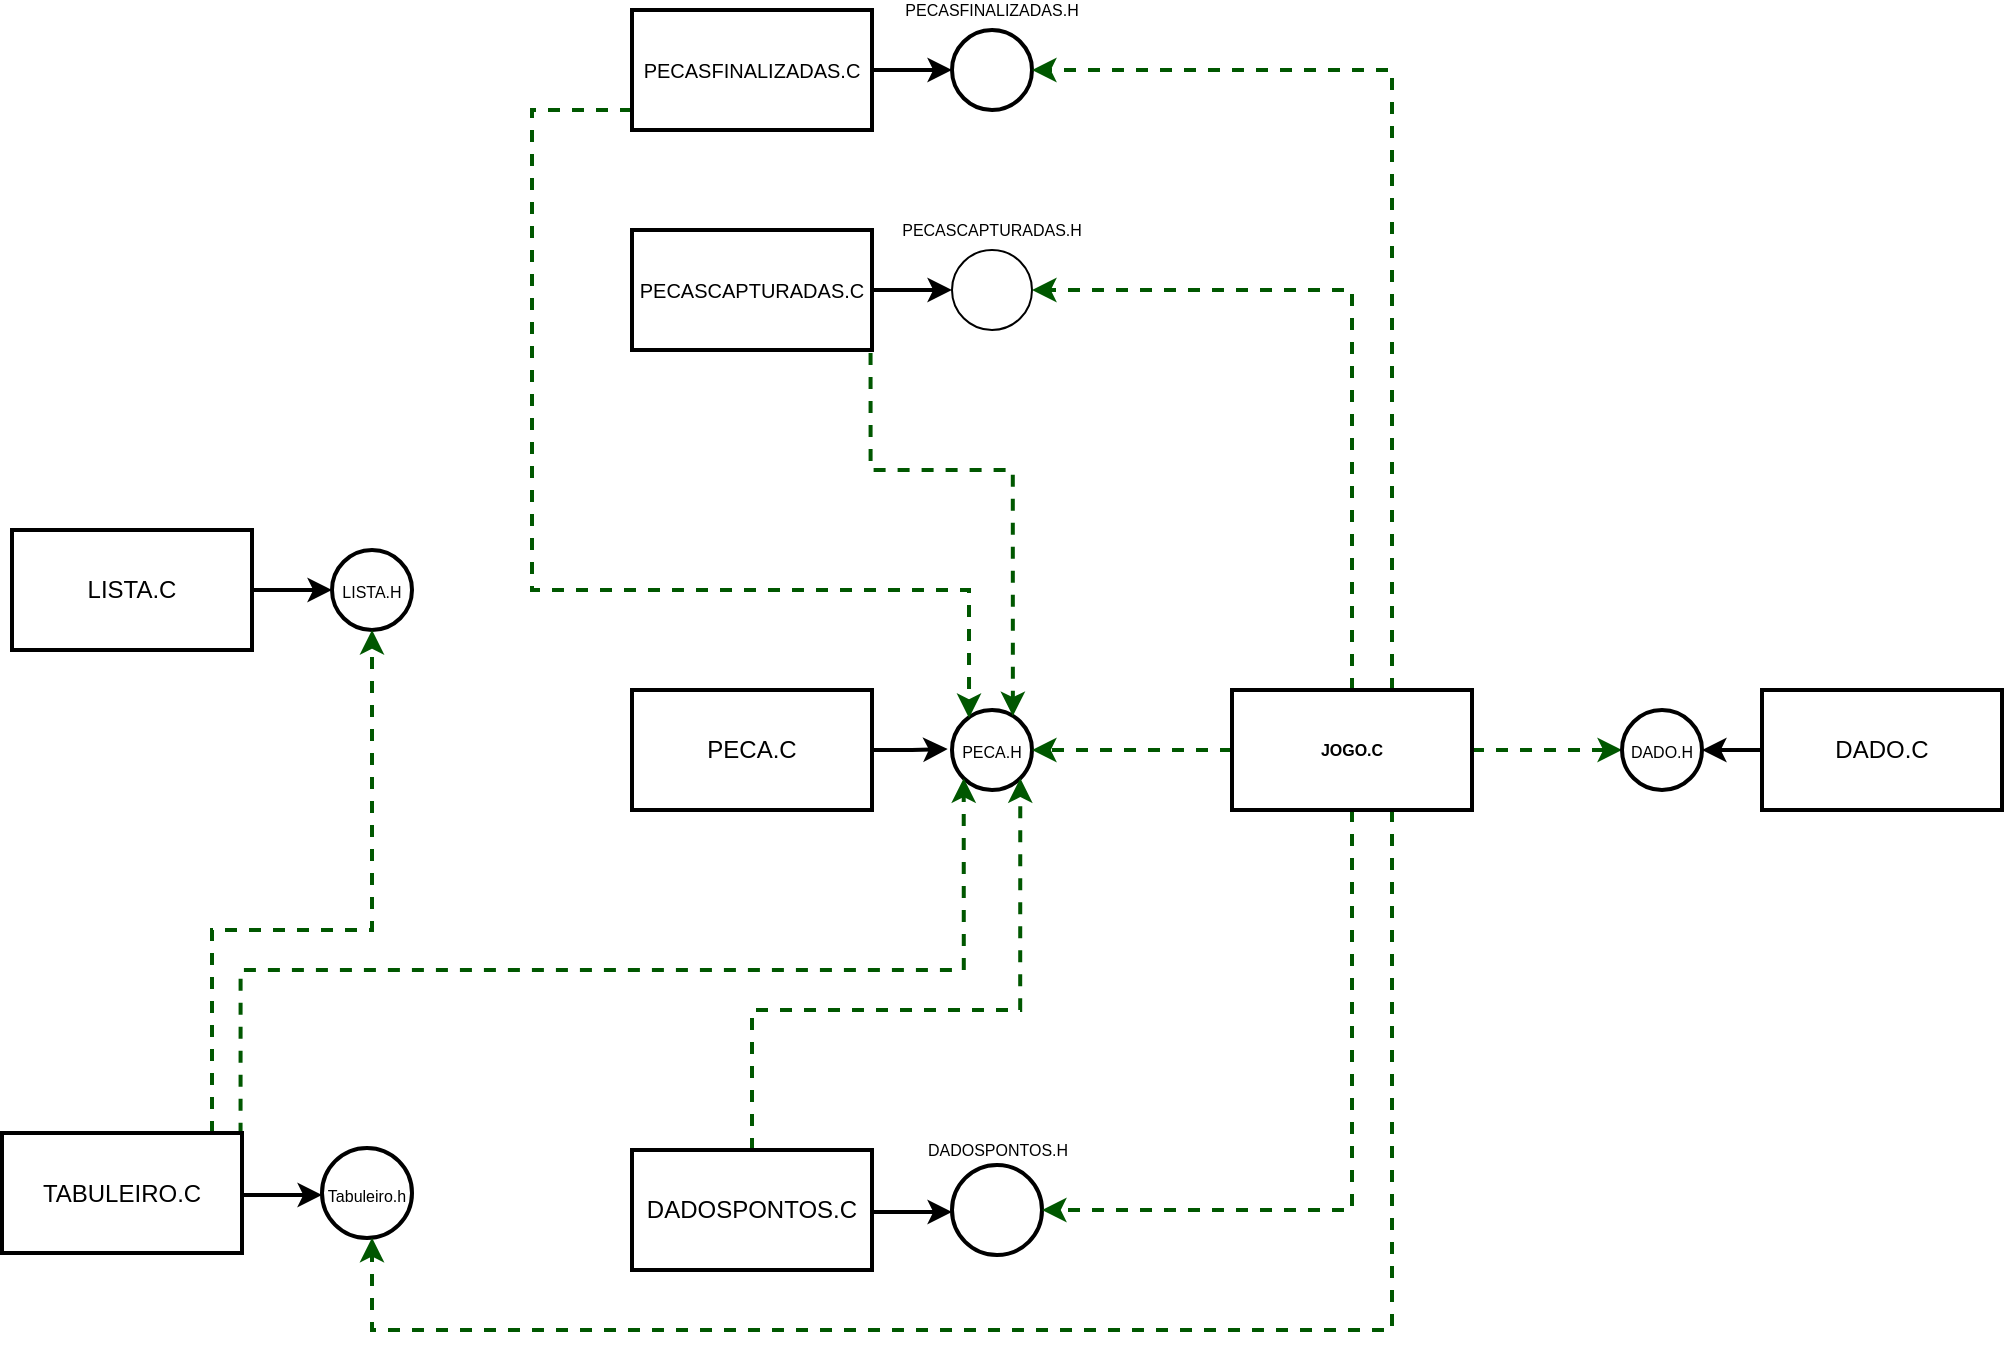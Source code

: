 <mxfile version="10.6.7" type="device"><diagram id="5xjHk25aoP0zAZeUJrbe" name="Page-1"><mxGraphModel dx="1989" dy="596" grid="1" gridSize="10" guides="1" tooltips="1" connect="1" arrows="1" fold="1" page="1" pageScale="1" pageWidth="827" pageHeight="1169" math="0" shadow="0"><root><mxCell id="0"/><mxCell id="1" parent="0"/><mxCell id="1BDd9zqkS4wAihB7IDRy-3" style="edgeStyle=orthogonalEdgeStyle;rounded=0;orthogonalLoop=1;jettySize=auto;html=1;entryX=-0.054;entryY=0.489;entryDx=0;entryDy=0;entryPerimeter=0;strokeWidth=2;" edge="1" parent="1" source="1BDd9zqkS4wAihB7IDRy-1" target="1BDd9zqkS4wAihB7IDRy-2"><mxGeometry relative="1" as="geometry"><mxPoint x="200" y="430" as="targetPoint"/></mxGeometry></mxCell><mxCell id="1BDd9zqkS4wAihB7IDRy-1" value="PECA.C" style="rounded=0;whiteSpace=wrap;html=1;strokeWidth=2;" vertex="1" parent="1"><mxGeometry x="50" y="400" width="120" height="60" as="geometry"/></mxCell><mxCell id="1BDd9zqkS4wAihB7IDRy-2" value="&lt;font style=&quot;font-size: 8px&quot;&gt;PECA.H&lt;/font&gt;" style="ellipse;whiteSpace=wrap;html=1;aspect=fixed;strokeWidth=2;" vertex="1" parent="1"><mxGeometry x="210" y="410" width="40" height="40" as="geometry"/></mxCell><mxCell id="1BDd9zqkS4wAihB7IDRy-4" style="edgeStyle=orthogonalEdgeStyle;rounded=0;orthogonalLoop=1;jettySize=auto;html=1;strokeWidth=2;" edge="1" parent="1" source="1BDd9zqkS4wAihB7IDRy-5" target="1BDd9zqkS4wAihB7IDRy-6"><mxGeometry relative="1" as="geometry"/></mxCell><mxCell id="1BDd9zqkS4wAihB7IDRy-5" value="LISTA.C" style="rounded=0;whiteSpace=wrap;html=1;strokeWidth=2;" vertex="1" parent="1"><mxGeometry x="-260" y="320" width="120" height="60" as="geometry"/></mxCell><mxCell id="1BDd9zqkS4wAihB7IDRy-6" value="&lt;font style=&quot;font-size: 8px&quot;&gt;LISTA.H&lt;/font&gt;&lt;br&gt;" style="ellipse;whiteSpace=wrap;html=1;aspect=fixed;strokeWidth=2;" vertex="1" parent="1"><mxGeometry x="-100" y="330" width="40" height="40" as="geometry"/></mxCell><mxCell id="1BDd9zqkS4wAihB7IDRy-7" style="edgeStyle=orthogonalEdgeStyle;rounded=0;orthogonalLoop=1;jettySize=auto;html=1;strokeWidth=2;" edge="1" parent="1" source="1BDd9zqkS4wAihB7IDRy-8" target="1BDd9zqkS4wAihB7IDRy-9"><mxGeometry relative="1" as="geometry"><Array as="points"><mxPoint x="-115" y="652.5"/><mxPoint x="-115" y="652.5"/></Array></mxGeometry></mxCell><mxCell id="1BDd9zqkS4wAihB7IDRy-49" style="edgeStyle=orthogonalEdgeStyle;rounded=0;orthogonalLoop=1;jettySize=auto;html=1;entryX=0.5;entryY=1;entryDx=0;entryDy=0;dashed=1;fontSize=8;strokeWidth=2;fillColor=#008a00;strokeColor=#005700;" edge="1" parent="1" source="1BDd9zqkS4wAihB7IDRy-8" target="1BDd9zqkS4wAihB7IDRy-6"><mxGeometry relative="1" as="geometry"><Array as="points"><mxPoint x="-160" y="520"/><mxPoint x="-80" y="520"/></Array></mxGeometry></mxCell><mxCell id="1BDd9zqkS4wAihB7IDRy-50" style="edgeStyle=orthogonalEdgeStyle;rounded=0;orthogonalLoop=1;jettySize=auto;html=1;dashed=1;fontSize=8;exitX=0.994;exitY=0.014;exitDx=0;exitDy=0;exitPerimeter=0;entryX=0;entryY=1;entryDx=0;entryDy=0;strokeWidth=2;fillColor=#008a00;strokeColor=#005700;" edge="1" parent="1" source="1BDd9zqkS4wAihB7IDRy-8" target="1BDd9zqkS4wAihB7IDRy-2"><mxGeometry relative="1" as="geometry"><mxPoint x="216" y="450" as="targetPoint"/><Array as="points"><mxPoint x="-146" y="540"/><mxPoint x="216" y="540"/></Array></mxGeometry></mxCell><mxCell id="1BDd9zqkS4wAihB7IDRy-8" value="TABULEIRO.C" style="rounded=0;whiteSpace=wrap;html=1;strokeWidth=2;" vertex="1" parent="1"><mxGeometry x="-265" y="621.5" width="120" height="60" as="geometry"/></mxCell><mxCell id="1BDd9zqkS4wAihB7IDRy-9" value="&lt;font style=&quot;font-size: 8px&quot;&gt;Tabuleiro.h&lt;/font&gt;&lt;br&gt;" style="ellipse;whiteSpace=wrap;html=1;aspect=fixed;strokeWidth=2;" vertex="1" parent="1"><mxGeometry x="-105" y="629" width="45" height="45" as="geometry"/></mxCell><mxCell id="1BDd9zqkS4wAihB7IDRy-16" style="edgeStyle=orthogonalEdgeStyle;rounded=0;orthogonalLoop=1;jettySize=auto;html=1;strokeWidth=2;" edge="1" parent="1" source="1BDd9zqkS4wAihB7IDRy-17" target="1BDd9zqkS4wAihB7IDRy-18"><mxGeometry relative="1" as="geometry"><Array as="points"><mxPoint x="200" y="661"/><mxPoint x="200" y="661"/></Array></mxGeometry></mxCell><mxCell id="1BDd9zqkS4wAihB7IDRy-53" style="edgeStyle=orthogonalEdgeStyle;rounded=0;orthogonalLoop=1;jettySize=auto;html=1;dashed=1;fontSize=8;entryX=1;entryY=1;entryDx=0;entryDy=0;strokeWidth=2;fillColor=#008a00;strokeColor=#005700;" edge="1" parent="1" source="1BDd9zqkS4wAihB7IDRy-17" target="1BDd9zqkS4wAihB7IDRy-2"><mxGeometry relative="1" as="geometry"><mxPoint x="244" y="450" as="targetPoint"/><Array as="points"><mxPoint x="110" y="560"/><mxPoint x="244" y="560"/></Array></mxGeometry></mxCell><mxCell id="1BDd9zqkS4wAihB7IDRy-17" value="DADOSPONTOS.C" style="rounded=0;whiteSpace=wrap;html=1;strokeWidth=2;" vertex="1" parent="1"><mxGeometry x="50" y="630" width="120" height="60" as="geometry"/></mxCell><mxCell id="1BDd9zqkS4wAihB7IDRy-18" value="" style="ellipse;whiteSpace=wrap;html=1;aspect=fixed;strokeWidth=2;" vertex="1" parent="1"><mxGeometry x="210" y="637.5" width="45" height="45" as="geometry"/></mxCell><mxCell id="1BDd9zqkS4wAihB7IDRy-19" style="edgeStyle=orthogonalEdgeStyle;rounded=0;orthogonalLoop=1;jettySize=auto;html=1;strokeWidth=2;" edge="1" parent="1" source="1BDd9zqkS4wAihB7IDRy-20" target="1BDd9zqkS4wAihB7IDRy-21"><mxGeometry relative="1" as="geometry"/></mxCell><mxCell id="1BDd9zqkS4wAihB7IDRy-48" style="edgeStyle=orthogonalEdgeStyle;rounded=0;orthogonalLoop=1;jettySize=auto;html=1;fontSize=8;exitX=0.994;exitY=1.025;exitDx=0;exitDy=0;exitPerimeter=0;dashed=1;entryX=0.761;entryY=0.076;entryDx=0;entryDy=0;entryPerimeter=0;strokeWidth=2;fillColor=#008a00;strokeColor=#005700;" edge="1" parent="1" source="1BDd9zqkS4wAihB7IDRy-20" target="1BDd9zqkS4wAihB7IDRy-2"><mxGeometry relative="1" as="geometry"><mxPoint x="240" y="410" as="targetPoint"/><Array as="points"><mxPoint x="169" y="290"/><mxPoint x="240" y="290"/></Array></mxGeometry></mxCell><mxCell id="1BDd9zqkS4wAihB7IDRy-20" value="&lt;font style=&quot;font-size: 10px&quot;&gt;PECASCAPTURADAS.C&lt;/font&gt;" style="rounded=0;whiteSpace=wrap;html=1;strokeWidth=2;" vertex="1" parent="1"><mxGeometry x="50" y="170" width="120" height="60" as="geometry"/></mxCell><mxCell id="1BDd9zqkS4wAihB7IDRy-21" value="" style="ellipse;whiteSpace=wrap;html=1;aspect=fixed;" vertex="1" parent="1"><mxGeometry x="210" y="180" width="40" height="40" as="geometry"/></mxCell><mxCell id="1BDd9zqkS4wAihB7IDRy-22" value="PECASCAPTURADAS.H" style="text;html=1;strokeColor=none;fillColor=none;align=center;verticalAlign=middle;whiteSpace=wrap;rounded=0;fontSize=8;" vertex="1" parent="1"><mxGeometry x="200" y="170" width="60" as="geometry"/></mxCell><mxCell id="1BDd9zqkS4wAihB7IDRy-31" style="edgeStyle=orthogonalEdgeStyle;rounded=0;orthogonalLoop=1;jettySize=auto;html=1;strokeWidth=2;" edge="1" parent="1" source="1BDd9zqkS4wAihB7IDRy-32" target="1BDd9zqkS4wAihB7IDRy-33"><mxGeometry relative="1" as="geometry"/></mxCell><mxCell id="1BDd9zqkS4wAihB7IDRy-64" style="edgeStyle=orthogonalEdgeStyle;rounded=0;orthogonalLoop=1;jettySize=auto;html=1;dashed=1;fontSize=8;entryX=0.213;entryY=0.1;entryDx=0;entryDy=0;entryPerimeter=0;strokeWidth=2;fillColor=#008a00;strokeColor=#005700;" edge="1" parent="1" source="1BDd9zqkS4wAihB7IDRy-32" target="1BDd9zqkS4wAihB7IDRy-2"><mxGeometry relative="1" as="geometry"><mxPoint x="230" y="410" as="targetPoint"/><Array as="points"><mxPoint y="110"/><mxPoint y="350"/><mxPoint x="218" y="350"/></Array></mxGeometry></mxCell><mxCell id="1BDd9zqkS4wAihB7IDRy-32" value="&lt;font style=&quot;font-size: 10px&quot;&gt;PECASFINALIZADAS.C&lt;/font&gt;" style="rounded=0;whiteSpace=wrap;html=1;strokeWidth=2;" vertex="1" parent="1"><mxGeometry x="50" y="60" width="120" height="60" as="geometry"/></mxCell><mxCell id="1BDd9zqkS4wAihB7IDRy-33" value="" style="ellipse;whiteSpace=wrap;html=1;aspect=fixed;strokeWidth=2;" vertex="1" parent="1"><mxGeometry x="210" y="70" width="40" height="40" as="geometry"/></mxCell><mxCell id="1BDd9zqkS4wAihB7IDRy-34" value="PECASFINALIZADAS.H" style="text;html=1;strokeColor=none;fillColor=none;align=center;verticalAlign=middle;whiteSpace=wrap;rounded=0;fontSize=8;" vertex="1" parent="1"><mxGeometry x="200" y="60" width="60" as="geometry"/></mxCell><mxCell id="1BDd9zqkS4wAihB7IDRy-52" style="edgeStyle=orthogonalEdgeStyle;rounded=0;orthogonalLoop=1;jettySize=auto;html=1;dashed=1;fontSize=8;entryX=1;entryY=0.5;entryDx=0;entryDy=0;strokeWidth=2;fillColor=#008a00;strokeColor=#005700;" edge="1" parent="1" source="1BDd9zqkS4wAihB7IDRy-35" target="1BDd9zqkS4wAihB7IDRy-2"><mxGeometry relative="1" as="geometry"><mxPoint x="260" y="430" as="targetPoint"/><Array as="points"/></mxGeometry></mxCell><mxCell id="1BDd9zqkS4wAihB7IDRy-58" style="edgeStyle=orthogonalEdgeStyle;rounded=0;orthogonalLoop=1;jettySize=auto;html=1;entryX=1;entryY=0.5;entryDx=0;entryDy=0;dashed=1;fontSize=8;strokeWidth=2;fillColor=#008a00;strokeColor=#005700;" edge="1" parent="1" source="1BDd9zqkS4wAihB7IDRy-35" target="1BDd9zqkS4wAihB7IDRy-18"><mxGeometry relative="1" as="geometry"><Array as="points"><mxPoint x="410" y="660"/></Array></mxGeometry></mxCell><mxCell id="1BDd9zqkS4wAihB7IDRy-59" style="edgeStyle=orthogonalEdgeStyle;rounded=0;orthogonalLoop=1;jettySize=auto;html=1;dashed=1;fontSize=8;strokeWidth=2;fillColor=#008a00;strokeColor=#005700;" edge="1" parent="1" source="1BDd9zqkS4wAihB7IDRy-35" target="1BDd9zqkS4wAihB7IDRy-9"><mxGeometry relative="1" as="geometry"><mxPoint x="-80" y="680" as="targetPoint"/><Array as="points"><mxPoint x="430" y="720"/><mxPoint x="-80" y="720"/></Array></mxGeometry></mxCell><mxCell id="1BDd9zqkS4wAihB7IDRy-60" style="edgeStyle=orthogonalEdgeStyle;rounded=0;orthogonalLoop=1;jettySize=auto;html=1;entryX=1;entryY=0.5;entryDx=0;entryDy=0;dashed=1;fontSize=8;strokeWidth=2;fillColor=#008a00;strokeColor=#005700;" edge="1" parent="1" source="1BDd9zqkS4wAihB7IDRy-35" target="1BDd9zqkS4wAihB7IDRy-21"><mxGeometry relative="1" as="geometry"><Array as="points"><mxPoint x="410" y="200"/></Array></mxGeometry></mxCell><mxCell id="1BDd9zqkS4wAihB7IDRy-61" style="edgeStyle=orthogonalEdgeStyle;rounded=0;orthogonalLoop=1;jettySize=auto;html=1;entryX=1;entryY=0.5;entryDx=0;entryDy=0;dashed=1;fontSize=8;strokeWidth=2;fillColor=#008a00;strokeColor=#005700;" edge="1" parent="1" source="1BDd9zqkS4wAihB7IDRy-35" target="1BDd9zqkS4wAihB7IDRy-33"><mxGeometry relative="1" as="geometry"><Array as="points"><mxPoint x="430" y="90"/></Array></mxGeometry></mxCell><mxCell id="1BDd9zqkS4wAihB7IDRy-62" style="edgeStyle=orthogonalEdgeStyle;rounded=0;orthogonalLoop=1;jettySize=auto;html=1;entryX=0;entryY=0.5;entryDx=0;entryDy=0;dashed=1;fontSize=8;strokeWidth=2;fillColor=#008a00;strokeColor=#005700;" edge="1" parent="1" source="1BDd9zqkS4wAihB7IDRy-35" target="1BDd9zqkS4wAihB7IDRy-39"><mxGeometry relative="1" as="geometry"/></mxCell><mxCell id="1BDd9zqkS4wAihB7IDRy-35" value="JOGO.C" style="rounded=0;whiteSpace=wrap;html=1;fontSize=8;fontStyle=1;strokeWidth=2;" vertex="1" parent="1"><mxGeometry x="350" y="400" width="120" height="60" as="geometry"/></mxCell><mxCell id="1BDd9zqkS4wAihB7IDRy-37" style="edgeStyle=orthogonalEdgeStyle;rounded=0;orthogonalLoop=1;jettySize=auto;html=1;strokeWidth=2;" edge="1" parent="1" source="1BDd9zqkS4wAihB7IDRy-38" target="1BDd9zqkS4wAihB7IDRy-39"><mxGeometry relative="1" as="geometry"/></mxCell><mxCell id="1BDd9zqkS4wAihB7IDRy-38" value="DADO.C" style="rounded=0;whiteSpace=wrap;html=1;strokeWidth=2;" vertex="1" parent="1"><mxGeometry x="615" y="400" width="120" height="60" as="geometry"/></mxCell><mxCell id="1BDd9zqkS4wAihB7IDRy-39" value="&lt;font style=&quot;font-size: 8px&quot;&gt;DADO.H&lt;/font&gt;&lt;br&gt;" style="ellipse;whiteSpace=wrap;html=1;aspect=fixed;strokeWidth=2;" vertex="1" parent="1"><mxGeometry x="545" y="410" width="40" height="40" as="geometry"/></mxCell><mxCell id="1BDd9zqkS4wAihB7IDRy-55" value="DADOSPONTOS.H&lt;br&gt;" style="text;html=1;strokeColor=none;fillColor=none;align=center;verticalAlign=middle;whiteSpace=wrap;rounded=0;fontSize=8;" vertex="1" parent="1"><mxGeometry x="203" y="630" width="60" as="geometry"/></mxCell></root></mxGraphModel></diagram></mxfile>